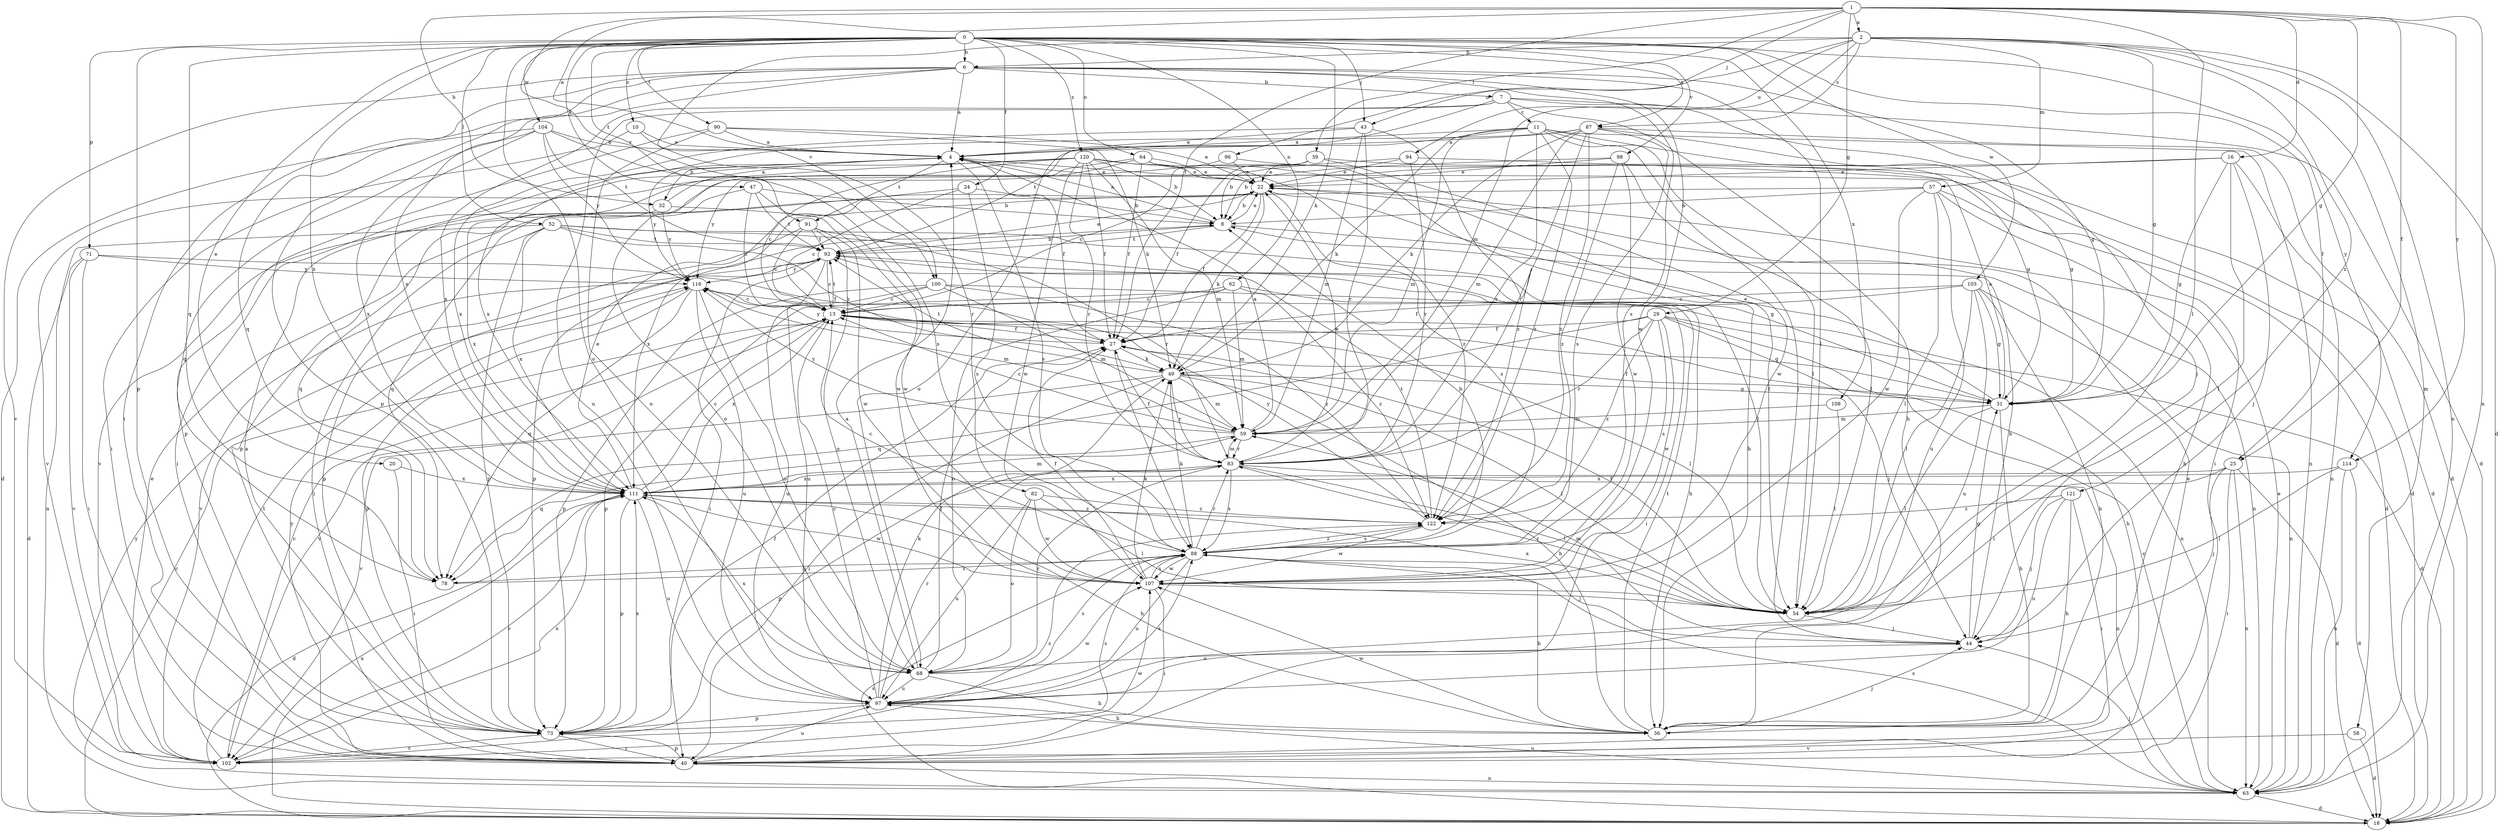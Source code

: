 strict digraph  {
0;
1;
2;
4;
6;
7;
8;
10;
11;
13;
16;
18;
20;
22;
24;
25;
27;
29;
31;
32;
36;
39;
40;
43;
44;
47;
49;
52;
54;
57;
58;
59;
62;
63;
64;
68;
71;
73;
78;
82;
83;
87;
88;
90;
91;
92;
94;
96;
97;
98;
100;
102;
103;
104;
107;
108;
111;
114;
116;
120;
121;
122;
0 -> 6  [label=b];
0 -> 10  [label=c];
0 -> 20  [label=e];
0 -> 24  [label=f];
0 -> 25  [label=f];
0 -> 43  [label=j];
0 -> 47  [label=k];
0 -> 49  [label=k];
0 -> 52  [label=l];
0 -> 62  [label=n];
0 -> 64  [label=o];
0 -> 68  [label=o];
0 -> 71  [label=p];
0 -> 73  [label=p];
0 -> 78  [label=q];
0 -> 87  [label=s];
0 -> 90  [label=t];
0 -> 91  [label=t];
0 -> 98  [label=v];
0 -> 103  [label=w];
0 -> 104  [label=w];
0 -> 108  [label=x];
0 -> 111  [label=x];
0 -> 114  [label=y];
0 -> 120  [label=z];
1 -> 2  [label=a];
1 -> 4  [label=a];
1 -> 16  [label=d];
1 -> 25  [label=f];
1 -> 27  [label=f];
1 -> 29  [label=g];
1 -> 31  [label=g];
1 -> 32  [label=h];
1 -> 39  [label=i];
1 -> 43  [label=j];
1 -> 54  [label=l];
1 -> 63  [label=n];
1 -> 100  [label=v];
1 -> 114  [label=y];
2 -> 6  [label=b];
2 -> 18  [label=d];
2 -> 31  [label=g];
2 -> 57  [label=m];
2 -> 58  [label=m];
2 -> 59  [label=m];
2 -> 63  [label=n];
2 -> 87  [label=s];
2 -> 94  [label=u];
2 -> 96  [label=u];
2 -> 100  [label=v];
2 -> 121  [label=z];
4 -> 22  [label=e];
4 -> 27  [label=f];
4 -> 32  [label=h];
4 -> 88  [label=s];
4 -> 91  [label=t];
4 -> 116  [label=y];
6 -> 4  [label=a];
6 -> 7  [label=b];
6 -> 31  [label=g];
6 -> 40  [label=i];
6 -> 54  [label=l];
6 -> 73  [label=p];
6 -> 78  [label=q];
6 -> 88  [label=s];
6 -> 102  [label=v];
6 -> 107  [label=w];
6 -> 111  [label=x];
7 -> 11  [label=c];
7 -> 18  [label=d];
7 -> 36  [label=h];
7 -> 44  [label=j];
7 -> 68  [label=o];
7 -> 97  [label=u];
7 -> 111  [label=x];
8 -> 4  [label=a];
8 -> 22  [label=e];
8 -> 63  [label=n];
8 -> 73  [label=p];
8 -> 92  [label=t];
10 -> 4  [label=a];
10 -> 40  [label=i];
10 -> 82  [label=r];
11 -> 4  [label=a];
11 -> 31  [label=g];
11 -> 44  [label=j];
11 -> 49  [label=k];
11 -> 54  [label=l];
11 -> 59  [label=m];
11 -> 63  [label=n];
11 -> 83  [label=r];
11 -> 92  [label=t];
11 -> 122  [label=z];
13 -> 27  [label=f];
13 -> 31  [label=g];
13 -> 54  [label=l];
13 -> 92  [label=t];
13 -> 102  [label=v];
13 -> 111  [label=x];
16 -> 22  [label=e];
16 -> 31  [label=g];
16 -> 44  [label=j];
16 -> 54  [label=l];
16 -> 63  [label=n];
16 -> 116  [label=y];
18 -> 13  [label=c];
18 -> 88  [label=s];
18 -> 111  [label=x];
20 -> 40  [label=i];
20 -> 111  [label=x];
22 -> 8  [label=b];
22 -> 27  [label=f];
22 -> 49  [label=k];
22 -> 88  [label=s];
24 -> 8  [label=b];
24 -> 13  [label=c];
24 -> 78  [label=q];
24 -> 88  [label=s];
25 -> 18  [label=d];
25 -> 40  [label=i];
25 -> 44  [label=j];
25 -> 54  [label=l];
25 -> 63  [label=n];
25 -> 111  [label=x];
27 -> 49  [label=k];
27 -> 88  [label=s];
27 -> 116  [label=y];
29 -> 18  [label=d];
29 -> 27  [label=f];
29 -> 36  [label=h];
29 -> 44  [label=j];
29 -> 78  [label=q];
29 -> 83  [label=r];
29 -> 88  [label=s];
29 -> 107  [label=w];
29 -> 122  [label=z];
31 -> 4  [label=a];
31 -> 22  [label=e];
31 -> 27  [label=f];
31 -> 36  [label=h];
31 -> 54  [label=l];
31 -> 59  [label=m];
32 -> 4  [label=a];
32 -> 107  [label=w];
32 -> 111  [label=x];
32 -> 116  [label=y];
36 -> 44  [label=j];
36 -> 92  [label=t];
36 -> 107  [label=w];
39 -> 13  [label=c];
39 -> 18  [label=d];
39 -> 22  [label=e];
39 -> 27  [label=f];
39 -> 107  [label=w];
40 -> 22  [label=e];
40 -> 63  [label=n];
40 -> 73  [label=p];
40 -> 97  [label=u];
40 -> 116  [label=y];
43 -> 4  [label=a];
43 -> 59  [label=m];
43 -> 83  [label=r];
43 -> 111  [label=x];
43 -> 122  [label=z];
44 -> 8  [label=b];
44 -> 31  [label=g];
44 -> 59  [label=m];
44 -> 68  [label=o];
47 -> 8  [label=b];
47 -> 13  [label=c];
47 -> 78  [label=q];
47 -> 92  [label=t];
47 -> 107  [label=w];
49 -> 31  [label=g];
49 -> 36  [label=h];
49 -> 40  [label=i];
49 -> 54  [label=l];
49 -> 59  [label=m];
49 -> 83  [label=r];
49 -> 92  [label=t];
49 -> 102  [label=v];
52 -> 31  [label=g];
52 -> 40  [label=i];
52 -> 49  [label=k];
52 -> 54  [label=l];
52 -> 63  [label=n];
52 -> 73  [label=p];
52 -> 92  [label=t];
52 -> 111  [label=x];
54 -> 27  [label=f];
54 -> 44  [label=j];
54 -> 83  [label=r];
54 -> 111  [label=x];
57 -> 8  [label=b];
57 -> 18  [label=d];
57 -> 36  [label=h];
57 -> 54  [label=l];
57 -> 97  [label=u];
57 -> 107  [label=w];
57 -> 111  [label=x];
58 -> 18  [label=d];
58 -> 102  [label=v];
59 -> 4  [label=a];
59 -> 13  [label=c];
59 -> 78  [label=q];
59 -> 83  [label=r];
59 -> 116  [label=y];
62 -> 13  [label=c];
62 -> 40  [label=i];
62 -> 59  [label=m];
62 -> 68  [label=o];
62 -> 73  [label=p];
62 -> 122  [label=z];
63 -> 13  [label=c];
63 -> 18  [label=d];
63 -> 22  [label=e];
63 -> 44  [label=j];
63 -> 88  [label=s];
63 -> 97  [label=u];
63 -> 116  [label=y];
64 -> 22  [label=e];
64 -> 27  [label=f];
64 -> 36  [label=h];
64 -> 68  [label=o];
64 -> 102  [label=v];
64 -> 122  [label=z];
68 -> 4  [label=a];
68 -> 27  [label=f];
68 -> 36  [label=h];
68 -> 83  [label=r];
68 -> 88  [label=s];
68 -> 97  [label=u];
68 -> 111  [label=x];
71 -> 18  [label=d];
71 -> 27  [label=f];
71 -> 40  [label=i];
71 -> 102  [label=v];
71 -> 116  [label=y];
73 -> 4  [label=a];
73 -> 27  [label=f];
73 -> 40  [label=i];
73 -> 88  [label=s];
73 -> 102  [label=v];
73 -> 111  [label=x];
78 -> 88  [label=s];
82 -> 54  [label=l];
82 -> 68  [label=o];
82 -> 97  [label=u];
82 -> 107  [label=w];
82 -> 122  [label=z];
83 -> 22  [label=e];
83 -> 27  [label=f];
83 -> 54  [label=l];
83 -> 59  [label=m];
83 -> 63  [label=n];
83 -> 73  [label=p];
83 -> 88  [label=s];
83 -> 111  [label=x];
87 -> 4  [label=a];
87 -> 18  [label=d];
87 -> 31  [label=g];
87 -> 49  [label=k];
87 -> 59  [label=m];
87 -> 83  [label=r];
87 -> 88  [label=s];
87 -> 111  [label=x];
87 -> 122  [label=z];
88 -> 8  [label=b];
88 -> 13  [label=c];
88 -> 36  [label=h];
88 -> 44  [label=j];
88 -> 49  [label=k];
88 -> 78  [label=q];
88 -> 83  [label=r];
88 -> 97  [label=u];
88 -> 107  [label=w];
88 -> 122  [label=z];
90 -> 4  [label=a];
90 -> 22  [label=e];
90 -> 49  [label=k];
90 -> 68  [label=o];
90 -> 73  [label=p];
91 -> 13  [label=c];
91 -> 68  [label=o];
91 -> 73  [label=p];
91 -> 83  [label=r];
91 -> 92  [label=t];
91 -> 107  [label=w];
92 -> 8  [label=b];
92 -> 13  [label=c];
92 -> 22  [label=e];
92 -> 36  [label=h];
92 -> 40  [label=i];
92 -> 97  [label=u];
92 -> 102  [label=v];
92 -> 116  [label=y];
94 -> 8  [label=b];
94 -> 22  [label=e];
94 -> 40  [label=i];
94 -> 83  [label=r];
96 -> 18  [label=d];
96 -> 22  [label=e];
96 -> 102  [label=v];
97 -> 13  [label=c];
97 -> 36  [label=h];
97 -> 49  [label=k];
97 -> 73  [label=p];
97 -> 83  [label=r];
97 -> 88  [label=s];
97 -> 107  [label=w];
98 -> 8  [label=b];
98 -> 22  [label=e];
98 -> 54  [label=l];
98 -> 107  [label=w];
98 -> 122  [label=z];
100 -> 13  [label=c];
100 -> 59  [label=m];
100 -> 63  [label=n];
100 -> 73  [label=p];
100 -> 97  [label=u];
100 -> 122  [label=z];
102 -> 13  [label=c];
102 -> 22  [label=e];
102 -> 92  [label=t];
102 -> 107  [label=w];
102 -> 111  [label=x];
102 -> 122  [label=z];
103 -> 13  [label=c];
103 -> 27  [label=f];
103 -> 31  [label=g];
103 -> 36  [label=h];
103 -> 54  [label=l];
103 -> 63  [label=n];
103 -> 97  [label=u];
104 -> 4  [label=a];
104 -> 18  [label=d];
104 -> 78  [label=q];
104 -> 88  [label=s];
104 -> 92  [label=t];
104 -> 111  [label=x];
104 -> 116  [label=y];
107 -> 27  [label=f];
107 -> 40  [label=i];
107 -> 49  [label=k];
107 -> 54  [label=l];
107 -> 88  [label=s];
108 -> 54  [label=l];
108 -> 59  [label=m];
111 -> 13  [label=c];
111 -> 18  [label=d];
111 -> 22  [label=e];
111 -> 36  [label=h];
111 -> 59  [label=m];
111 -> 73  [label=p];
111 -> 97  [label=u];
111 -> 102  [label=v];
111 -> 107  [label=w];
111 -> 122  [label=z];
114 -> 18  [label=d];
114 -> 54  [label=l];
114 -> 63  [label=n];
114 -> 111  [label=x];
116 -> 13  [label=c];
116 -> 59  [label=m];
116 -> 68  [label=o];
116 -> 73  [label=p];
116 -> 78  [label=q];
116 -> 97  [label=u];
120 -> 8  [label=b];
120 -> 13  [label=c];
120 -> 22  [label=e];
120 -> 27  [label=f];
120 -> 40  [label=i];
120 -> 54  [label=l];
120 -> 59  [label=m];
120 -> 73  [label=p];
120 -> 83  [label=r];
120 -> 107  [label=w];
121 -> 36  [label=h];
121 -> 40  [label=i];
121 -> 44  [label=j];
121 -> 97  [label=u];
121 -> 122  [label=z];
122 -> 88  [label=s];
122 -> 92  [label=t];
122 -> 107  [label=w];
122 -> 116  [label=y];
}
